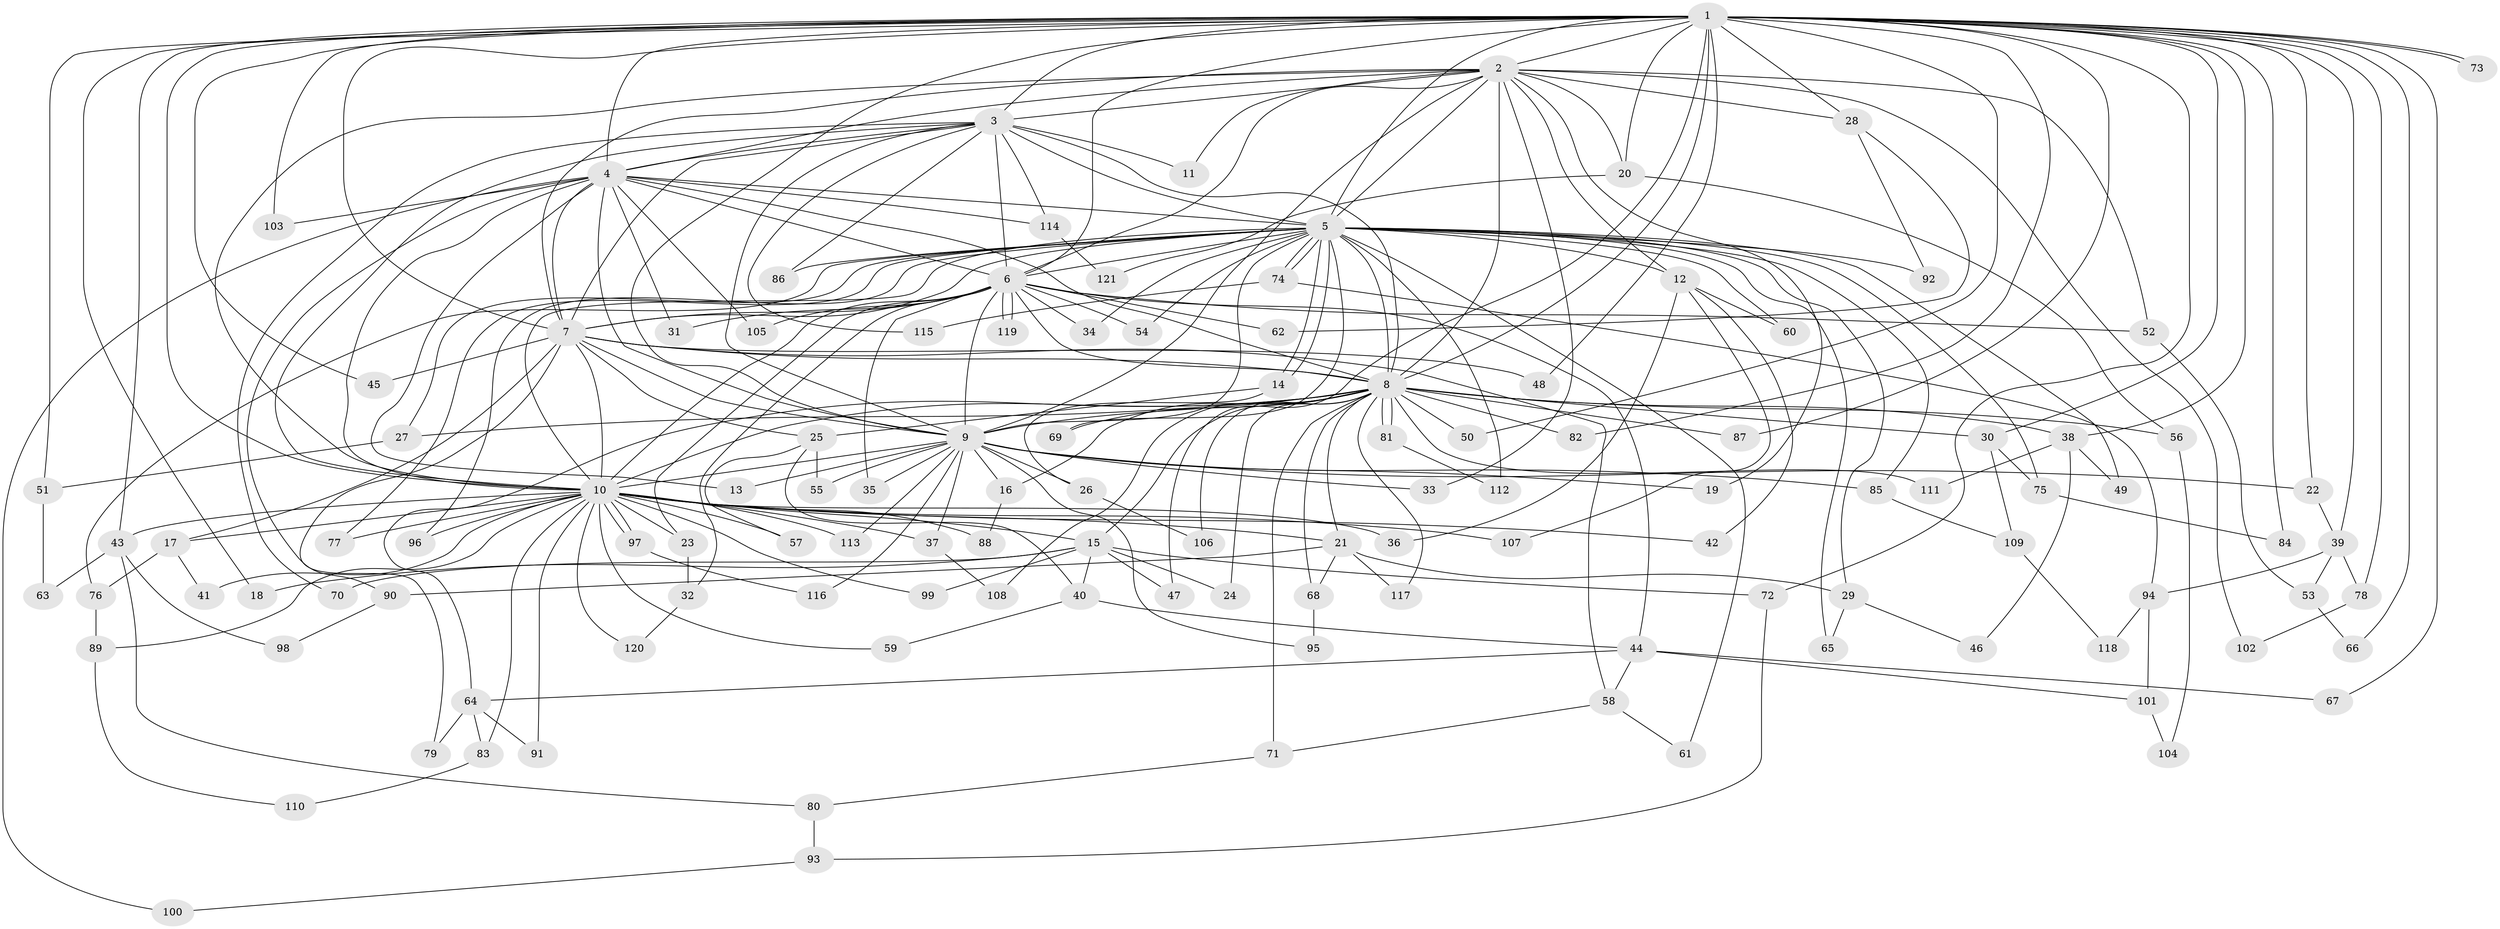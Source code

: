 // coarse degree distribution, {28: 0.021052631578947368, 16: 0.010526315789473684, 29: 0.010526315789473684, 23: 0.010526315789473684, 13: 0.010526315789473684, 27: 0.010526315789473684, 19: 0.010526315789473684, 2: 0.4842105263157895, 4: 0.06315789473684211, 9: 0.010526315789473684, 3: 0.23157894736842105, 7: 0.010526315789473684, 5: 0.05263157894736842, 1: 0.042105263157894736, 6: 0.010526315789473684, 8: 0.010526315789473684}
// Generated by graph-tools (version 1.1) at 2025/51/02/27/25 19:51:46]
// undirected, 121 vertices, 267 edges
graph export_dot {
graph [start="1"]
  node [color=gray90,style=filled];
  1;
  2;
  3;
  4;
  5;
  6;
  7;
  8;
  9;
  10;
  11;
  12;
  13;
  14;
  15;
  16;
  17;
  18;
  19;
  20;
  21;
  22;
  23;
  24;
  25;
  26;
  27;
  28;
  29;
  30;
  31;
  32;
  33;
  34;
  35;
  36;
  37;
  38;
  39;
  40;
  41;
  42;
  43;
  44;
  45;
  46;
  47;
  48;
  49;
  50;
  51;
  52;
  53;
  54;
  55;
  56;
  57;
  58;
  59;
  60;
  61;
  62;
  63;
  64;
  65;
  66;
  67;
  68;
  69;
  70;
  71;
  72;
  73;
  74;
  75;
  76;
  77;
  78;
  79;
  80;
  81;
  82;
  83;
  84;
  85;
  86;
  87;
  88;
  89;
  90;
  91;
  92;
  93;
  94;
  95;
  96;
  97;
  98;
  99;
  100;
  101;
  102;
  103;
  104;
  105;
  106;
  107;
  108;
  109;
  110;
  111;
  112;
  113;
  114;
  115;
  116;
  117;
  118;
  119;
  120;
  121;
  1 -- 2;
  1 -- 3;
  1 -- 4;
  1 -- 5;
  1 -- 6;
  1 -- 7;
  1 -- 8;
  1 -- 9;
  1 -- 10;
  1 -- 18;
  1 -- 20;
  1 -- 22;
  1 -- 28;
  1 -- 30;
  1 -- 38;
  1 -- 39;
  1 -- 43;
  1 -- 45;
  1 -- 47;
  1 -- 48;
  1 -- 50;
  1 -- 51;
  1 -- 66;
  1 -- 67;
  1 -- 72;
  1 -- 73;
  1 -- 73;
  1 -- 78;
  1 -- 82;
  1 -- 84;
  1 -- 87;
  1 -- 103;
  2 -- 3;
  2 -- 4;
  2 -- 5;
  2 -- 6;
  2 -- 7;
  2 -- 8;
  2 -- 9;
  2 -- 10;
  2 -- 11;
  2 -- 12;
  2 -- 19;
  2 -- 20;
  2 -- 28;
  2 -- 33;
  2 -- 52;
  2 -- 102;
  3 -- 4;
  3 -- 5;
  3 -- 6;
  3 -- 7;
  3 -- 8;
  3 -- 9;
  3 -- 10;
  3 -- 11;
  3 -- 70;
  3 -- 86;
  3 -- 114;
  3 -- 115;
  4 -- 5;
  4 -- 6;
  4 -- 7;
  4 -- 8;
  4 -- 9;
  4 -- 10;
  4 -- 13;
  4 -- 31;
  4 -- 90;
  4 -- 100;
  4 -- 103;
  4 -- 105;
  4 -- 114;
  5 -- 6;
  5 -- 7;
  5 -- 8;
  5 -- 9;
  5 -- 10;
  5 -- 12;
  5 -- 14;
  5 -- 14;
  5 -- 27;
  5 -- 29;
  5 -- 34;
  5 -- 49;
  5 -- 54;
  5 -- 60;
  5 -- 61;
  5 -- 65;
  5 -- 69;
  5 -- 74;
  5 -- 74;
  5 -- 75;
  5 -- 76;
  5 -- 77;
  5 -- 85;
  5 -- 86;
  5 -- 92;
  5 -- 96;
  5 -- 112;
  6 -- 7;
  6 -- 8;
  6 -- 9;
  6 -- 10;
  6 -- 23;
  6 -- 31;
  6 -- 32;
  6 -- 34;
  6 -- 35;
  6 -- 44;
  6 -- 52;
  6 -- 54;
  6 -- 62;
  6 -- 105;
  6 -- 119;
  6 -- 119;
  7 -- 8;
  7 -- 9;
  7 -- 10;
  7 -- 17;
  7 -- 25;
  7 -- 45;
  7 -- 48;
  7 -- 58;
  7 -- 79;
  8 -- 9;
  8 -- 10;
  8 -- 15;
  8 -- 16;
  8 -- 21;
  8 -- 24;
  8 -- 27;
  8 -- 30;
  8 -- 38;
  8 -- 50;
  8 -- 56;
  8 -- 64;
  8 -- 68;
  8 -- 69;
  8 -- 71;
  8 -- 81;
  8 -- 81;
  8 -- 82;
  8 -- 87;
  8 -- 106;
  8 -- 108;
  8 -- 111;
  8 -- 117;
  9 -- 10;
  9 -- 13;
  9 -- 16;
  9 -- 19;
  9 -- 22;
  9 -- 26;
  9 -- 33;
  9 -- 35;
  9 -- 37;
  9 -- 55;
  9 -- 85;
  9 -- 95;
  9 -- 113;
  9 -- 116;
  10 -- 15;
  10 -- 17;
  10 -- 21;
  10 -- 23;
  10 -- 36;
  10 -- 37;
  10 -- 41;
  10 -- 42;
  10 -- 43;
  10 -- 57;
  10 -- 59;
  10 -- 77;
  10 -- 83;
  10 -- 88;
  10 -- 89;
  10 -- 91;
  10 -- 96;
  10 -- 97;
  10 -- 97;
  10 -- 99;
  10 -- 107;
  10 -- 113;
  10 -- 120;
  12 -- 36;
  12 -- 42;
  12 -- 60;
  12 -- 107;
  14 -- 25;
  14 -- 26;
  15 -- 18;
  15 -- 24;
  15 -- 40;
  15 -- 47;
  15 -- 70;
  15 -- 72;
  15 -- 99;
  16 -- 88;
  17 -- 41;
  17 -- 76;
  20 -- 56;
  20 -- 121;
  21 -- 29;
  21 -- 68;
  21 -- 90;
  21 -- 117;
  22 -- 39;
  23 -- 32;
  25 -- 40;
  25 -- 55;
  25 -- 57;
  26 -- 106;
  27 -- 51;
  28 -- 62;
  28 -- 92;
  29 -- 46;
  29 -- 65;
  30 -- 75;
  30 -- 109;
  32 -- 120;
  37 -- 108;
  38 -- 46;
  38 -- 49;
  38 -- 111;
  39 -- 53;
  39 -- 78;
  39 -- 94;
  40 -- 44;
  40 -- 59;
  43 -- 63;
  43 -- 80;
  43 -- 98;
  44 -- 58;
  44 -- 64;
  44 -- 67;
  44 -- 101;
  51 -- 63;
  52 -- 53;
  53 -- 66;
  56 -- 104;
  58 -- 61;
  58 -- 71;
  64 -- 79;
  64 -- 83;
  64 -- 91;
  68 -- 95;
  71 -- 80;
  72 -- 93;
  74 -- 94;
  74 -- 115;
  75 -- 84;
  76 -- 89;
  78 -- 102;
  80 -- 93;
  81 -- 112;
  83 -- 110;
  85 -- 109;
  89 -- 110;
  90 -- 98;
  93 -- 100;
  94 -- 101;
  94 -- 118;
  97 -- 116;
  101 -- 104;
  109 -- 118;
  114 -- 121;
}
